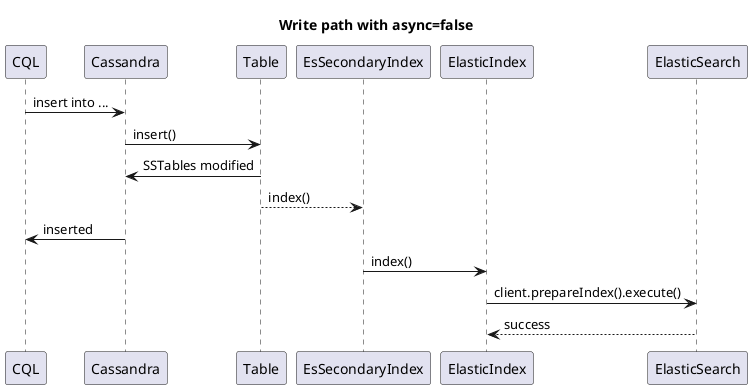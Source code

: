 @startuml

title Write path with async=false

CQL -> Cassandra: insert into ...
Cassandra -> Table: insert()
Table -> Cassandra: SSTables modified
Table --> EsSecondaryIndex: index()
Cassandra -> CQL: inserted

EsSecondaryIndex -> ElasticIndex: index()
ElasticIndex -> ElasticSearch: client.prepareIndex().execute()
ElasticSearch --> ElasticIndex: success


@enduml
